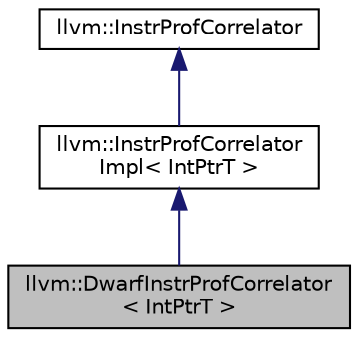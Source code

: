 digraph "llvm::DwarfInstrProfCorrelator&lt; IntPtrT &gt;"
{
 // LATEX_PDF_SIZE
  bgcolor="transparent";
  edge [fontname="Helvetica",fontsize="10",labelfontname="Helvetica",labelfontsize="10"];
  node [fontname="Helvetica",fontsize="10",shape=record];
  Node1 [label="llvm::DwarfInstrProfCorrelator\l\< IntPtrT \>",height=0.2,width=0.4,color="black", fillcolor="grey75", style="filled", fontcolor="black",tooltip="DwarfInstrProfCorrelator - A child of InstrProfCorrelatorImpl that takes DWARF debug info as input to..."];
  Node2 -> Node1 [dir="back",color="midnightblue",fontsize="10",style="solid",fontname="Helvetica"];
  Node2 [label="llvm::InstrProfCorrelator\lImpl\< IntPtrT \>",height=0.2,width=0.4,color="black",URL="$classllvm_1_1InstrProfCorrelatorImpl.html",tooltip="InstrProfCorrelatorImpl - A child of InstrProfCorrelator with a template pointer type so that the Pro..."];
  Node3 -> Node2 [dir="back",color="midnightblue",fontsize="10",style="solid",fontname="Helvetica"];
  Node3 [label="llvm::InstrProfCorrelator",height=0.2,width=0.4,color="black",URL="$classllvm_1_1InstrProfCorrelator.html",tooltip="InstrProfCorrelator - A base class used to create raw instrumentation data to their functions."];
}
